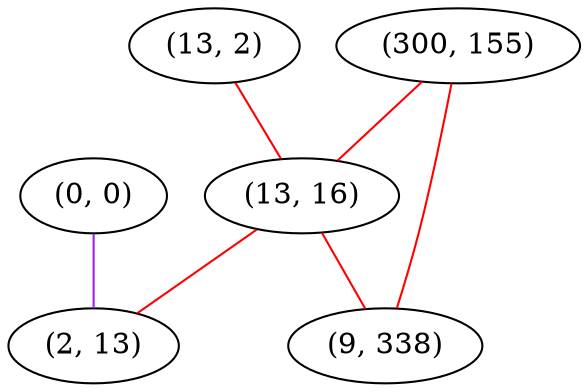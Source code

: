 graph "" {
"(0, 0)";
"(13, 2)";
"(300, 155)";
"(13, 16)";
"(2, 13)";
"(9, 338)";
"(0, 0)" -- "(2, 13)"  [color=purple, key=0, weight=4];
"(13, 2)" -- "(13, 16)"  [color=red, key=0, weight=1];
"(300, 155)" -- "(9, 338)"  [color=red, key=0, weight=1];
"(300, 155)" -- "(13, 16)"  [color=red, key=0, weight=1];
"(13, 16)" -- "(9, 338)"  [color=red, key=0, weight=1];
"(13, 16)" -- "(2, 13)"  [color=red, key=0, weight=1];
}
